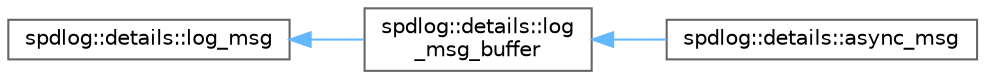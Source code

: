 digraph "类继承关系图"
{
 // LATEX_PDF_SIZE
  bgcolor="transparent";
  edge [fontname=Helvetica,fontsize=10,labelfontname=Helvetica,labelfontsize=10];
  node [fontname=Helvetica,fontsize=10,shape=box,height=0.2,width=0.4];
  rankdir="LR";
  Node0 [id="Node000000",label="spdlog::details::log_msg",height=0.2,width=0.4,color="grey40", fillcolor="white", style="filled",URL="$structspdlog_1_1details_1_1log__msg.html",tooltip=" "];
  Node0 -> Node1 [id="edge1560_Node000000_Node000001",dir="back",color="steelblue1",style="solid",tooltip=" "];
  Node1 [id="Node000001",label="spdlog::details::log\l_msg_buffer",height=0.2,width=0.4,color="grey40", fillcolor="white", style="filled",URL="$classspdlog_1_1details_1_1log__msg__buffer.html",tooltip=" "];
  Node1 -> Node2 [id="edge1561_Node000001_Node000002",dir="back",color="steelblue1",style="solid",tooltip=" "];
  Node2 [id="Node000002",label="spdlog::details::async_msg",height=0.2,width=0.4,color="grey40", fillcolor="white", style="filled",URL="$structspdlog_1_1details_1_1async__msg.html",tooltip=" "];
}
